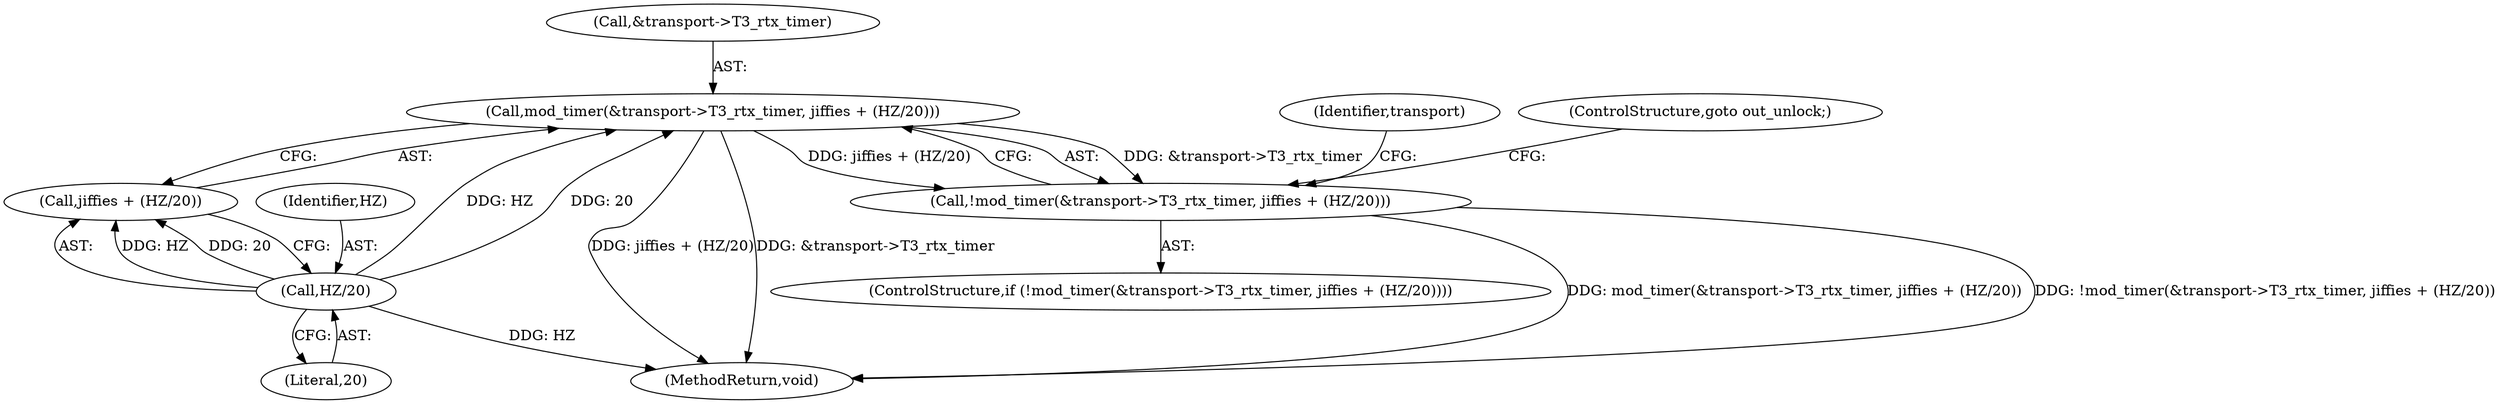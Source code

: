 digraph "0_linux_635682a14427d241bab7bbdeebb48a7d7b91638e_1@pointer" {
"1000148" [label="(Call,mod_timer(&transport->T3_rtx_timer, jiffies + (HZ/20)))"];
"1000155" [label="(Call,HZ/20)"];
"1000147" [label="(Call,!mod_timer(&transport->T3_rtx_timer, jiffies + (HZ/20)))"];
"1000149" [label="(Call,&transport->T3_rtx_timer)"];
"1000153" [label="(Call,jiffies + (HZ/20))"];
"1000203" [label="(MethodReturn,void)"];
"1000155" [label="(Call,HZ/20)"];
"1000156" [label="(Identifier,HZ)"];
"1000146" [label="(ControlStructure,if (!mod_timer(&transport->T3_rtx_timer, jiffies + (HZ/20))))"];
"1000147" [label="(Call,!mod_timer(&transport->T3_rtx_timer, jiffies + (HZ/20)))"];
"1000159" [label="(Identifier,transport)"];
"1000160" [label="(ControlStructure,goto out_unlock;)"];
"1000157" [label="(Literal,20)"];
"1000148" [label="(Call,mod_timer(&transport->T3_rtx_timer, jiffies + (HZ/20)))"];
"1000148" -> "1000147"  [label="AST: "];
"1000148" -> "1000153"  [label="CFG: "];
"1000149" -> "1000148"  [label="AST: "];
"1000153" -> "1000148"  [label="AST: "];
"1000147" -> "1000148"  [label="CFG: "];
"1000148" -> "1000203"  [label="DDG: jiffies + (HZ/20)"];
"1000148" -> "1000203"  [label="DDG: &transport->T3_rtx_timer"];
"1000148" -> "1000147"  [label="DDG: &transport->T3_rtx_timer"];
"1000148" -> "1000147"  [label="DDG: jiffies + (HZ/20)"];
"1000155" -> "1000148"  [label="DDG: HZ"];
"1000155" -> "1000148"  [label="DDG: 20"];
"1000155" -> "1000153"  [label="AST: "];
"1000155" -> "1000157"  [label="CFG: "];
"1000156" -> "1000155"  [label="AST: "];
"1000157" -> "1000155"  [label="AST: "];
"1000153" -> "1000155"  [label="CFG: "];
"1000155" -> "1000203"  [label="DDG: HZ"];
"1000155" -> "1000153"  [label="DDG: HZ"];
"1000155" -> "1000153"  [label="DDG: 20"];
"1000147" -> "1000146"  [label="AST: "];
"1000159" -> "1000147"  [label="CFG: "];
"1000160" -> "1000147"  [label="CFG: "];
"1000147" -> "1000203"  [label="DDG: mod_timer(&transport->T3_rtx_timer, jiffies + (HZ/20))"];
"1000147" -> "1000203"  [label="DDG: !mod_timer(&transport->T3_rtx_timer, jiffies + (HZ/20))"];
}
